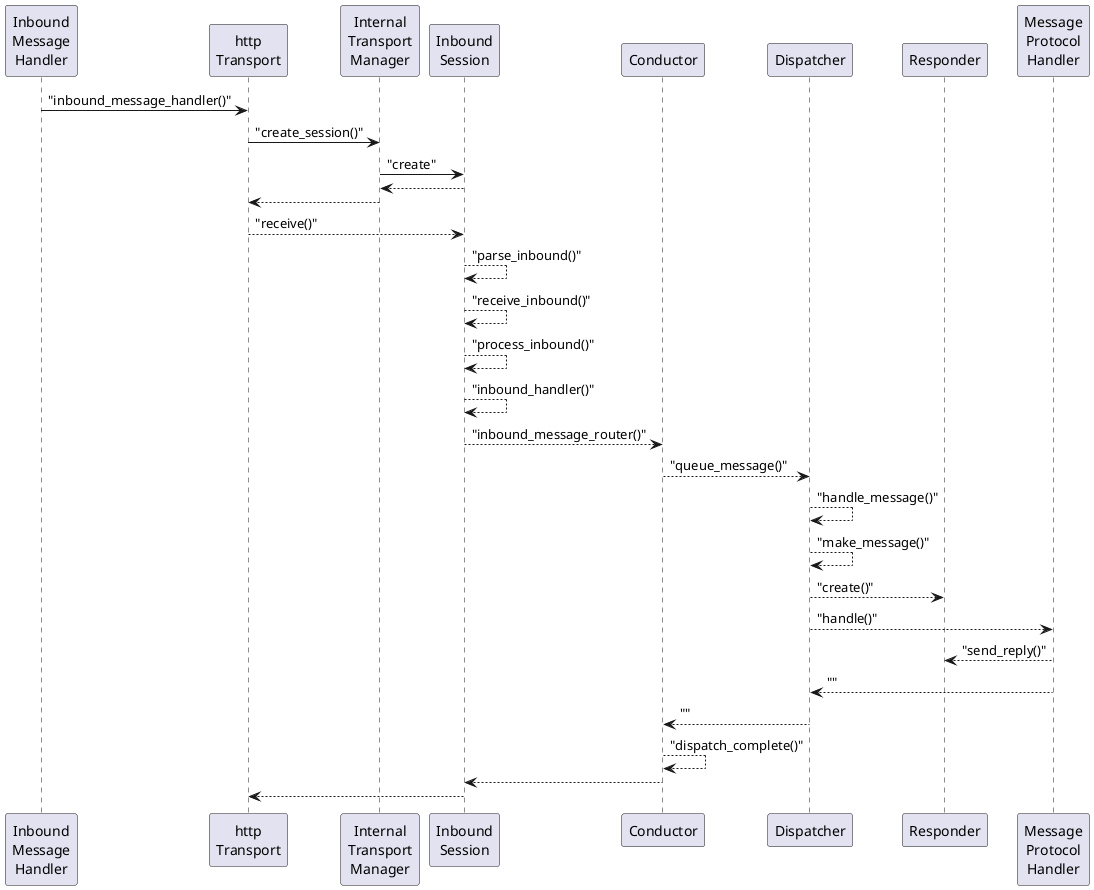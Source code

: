 @startuml

participant "Inbound\nMessage\nHandler" as oag
participant "http\nTransport" as ht
participant "Internal\nTransport\nManager" as itm
participant "Inbound\nSession" as is
participant "Conductor" as con
participant "Dispatcher" as disp
participant "Responder" as resp
participant "Message\nProtocol\nHandler" as mh


oag -> ht: "inbound_message_handler()"
ht->itm: "create_session()"
itm -> is: "create"
is --> itm
itm --> ht
ht --> is: "receive()"
is --> is: "parse_inbound()"
is --> is: "receive_inbound()"
is --> is: "process_inbound()"
is --> is: "inbound_handler()"
is --> con: "inbound_message_router()"
con --> disp: "queue_message()"
disp --> disp: "handle_message()"
disp --> disp: "make_message()"
disp --> resp: "create()"
disp --> mh: "handle()"
mh-->resp: "send_reply()"
mh --> disp: ""
disp --> con: ""
con --> con: "dispatch_complete()"
con --> is
is --> ht


@enduml
